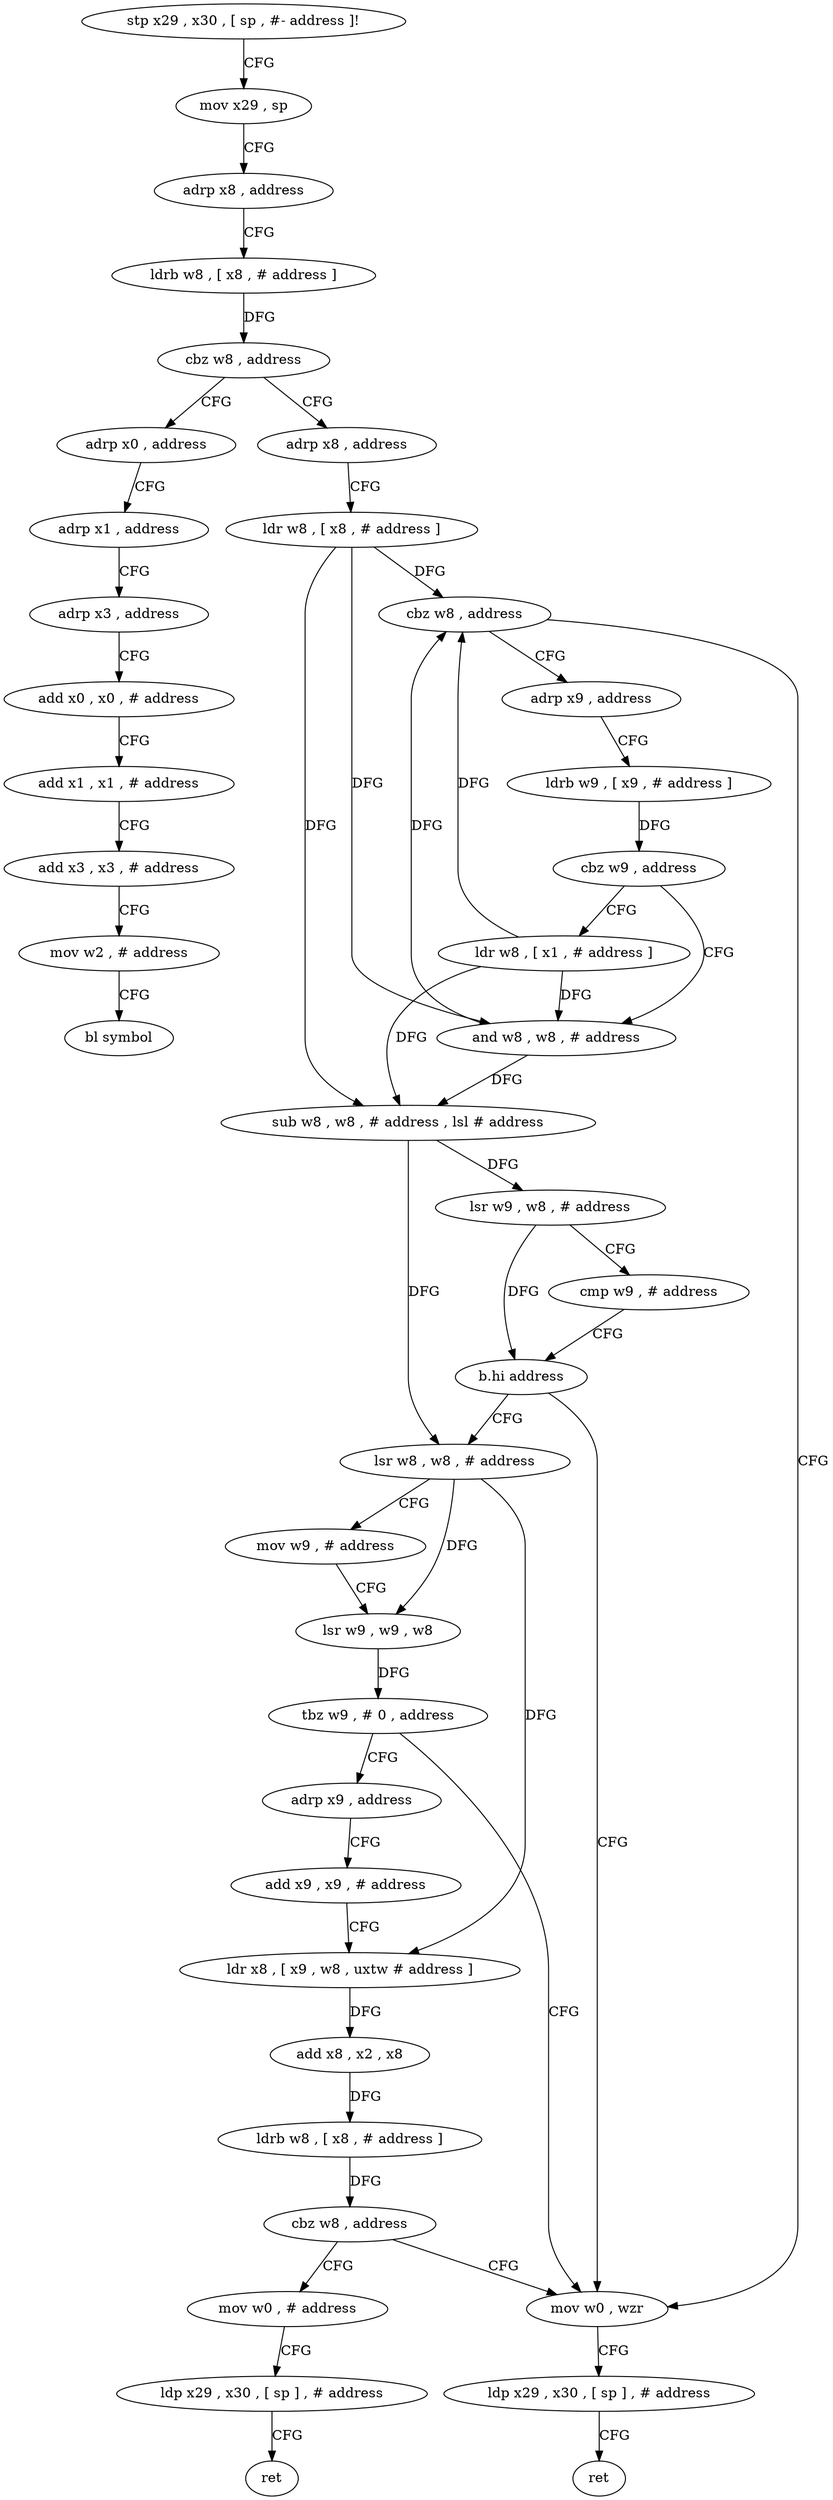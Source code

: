 digraph "func" {
"4216364" [label = "stp x29 , x30 , [ sp , #- address ]!" ]
"4216368" [label = "mov x29 , sp" ]
"4216372" [label = "adrp x8 , address" ]
"4216376" [label = "ldrb w8 , [ x8 , # address ]" ]
"4216380" [label = "cbz w8 , address" ]
"4216496" [label = "adrp x0 , address" ]
"4216384" [label = "adrp x8 , address" ]
"4216500" [label = "adrp x1 , address" ]
"4216504" [label = "adrp x3 , address" ]
"4216508" [label = "add x0 , x0 , # address" ]
"4216512" [label = "add x1 , x1 , # address" ]
"4216516" [label = "add x3 , x3 , # address" ]
"4216520" [label = "mov w2 , # address" ]
"4216524" [label = "bl symbol" ]
"4216388" [label = "ldr w8 , [ x8 , # address ]" ]
"4216392" [label = "cbz w8 , address" ]
"4216484" [label = "mov w0 , wzr" ]
"4216396" [label = "adrp x9 , address" ]
"4216488" [label = "ldp x29 , x30 , [ sp ] , # address" ]
"4216492" [label = "ret" ]
"4216400" [label = "ldrb w9 , [ x9 , # address ]" ]
"4216404" [label = "cbz w9 , address" ]
"4216412" [label = "and w8 , w8 , # address" ]
"4216408" [label = "ldr w8 , [ x1 , # address ]" ]
"4216416" [label = "sub w8 , w8 , # address , lsl # address" ]
"4216420" [label = "lsr w9 , w8 , # address" ]
"4216424" [label = "cmp w9 , # address" ]
"4216428" [label = "b.hi address" ]
"4216432" [label = "lsr w8 , w8 , # address" ]
"4216436" [label = "mov w9 , # address" ]
"4216440" [label = "lsr w9 , w9 , w8" ]
"4216444" [label = "tbz w9 , # 0 , address" ]
"4216448" [label = "adrp x9 , address" ]
"4216452" [label = "add x9 , x9 , # address" ]
"4216456" [label = "ldr x8 , [ x9 , w8 , uxtw # address ]" ]
"4216460" [label = "add x8 , x2 , x8" ]
"4216464" [label = "ldrb w8 , [ x8 , # address ]" ]
"4216468" [label = "cbz w8 , address" ]
"4216472" [label = "mov w0 , # address" ]
"4216476" [label = "ldp x29 , x30 , [ sp ] , # address" ]
"4216480" [label = "ret" ]
"4216364" -> "4216368" [ label = "CFG" ]
"4216368" -> "4216372" [ label = "CFG" ]
"4216372" -> "4216376" [ label = "CFG" ]
"4216376" -> "4216380" [ label = "DFG" ]
"4216380" -> "4216496" [ label = "CFG" ]
"4216380" -> "4216384" [ label = "CFG" ]
"4216496" -> "4216500" [ label = "CFG" ]
"4216384" -> "4216388" [ label = "CFG" ]
"4216500" -> "4216504" [ label = "CFG" ]
"4216504" -> "4216508" [ label = "CFG" ]
"4216508" -> "4216512" [ label = "CFG" ]
"4216512" -> "4216516" [ label = "CFG" ]
"4216516" -> "4216520" [ label = "CFG" ]
"4216520" -> "4216524" [ label = "CFG" ]
"4216388" -> "4216392" [ label = "DFG" ]
"4216388" -> "4216412" [ label = "DFG" ]
"4216388" -> "4216416" [ label = "DFG" ]
"4216392" -> "4216484" [ label = "CFG" ]
"4216392" -> "4216396" [ label = "CFG" ]
"4216484" -> "4216488" [ label = "CFG" ]
"4216396" -> "4216400" [ label = "CFG" ]
"4216488" -> "4216492" [ label = "CFG" ]
"4216400" -> "4216404" [ label = "DFG" ]
"4216404" -> "4216412" [ label = "CFG" ]
"4216404" -> "4216408" [ label = "CFG" ]
"4216412" -> "4216416" [ label = "DFG" ]
"4216412" -> "4216392" [ label = "DFG" ]
"4216408" -> "4216412" [ label = "DFG" ]
"4216408" -> "4216392" [ label = "DFG" ]
"4216408" -> "4216416" [ label = "DFG" ]
"4216416" -> "4216420" [ label = "DFG" ]
"4216416" -> "4216432" [ label = "DFG" ]
"4216420" -> "4216424" [ label = "CFG" ]
"4216420" -> "4216428" [ label = "DFG" ]
"4216424" -> "4216428" [ label = "CFG" ]
"4216428" -> "4216484" [ label = "CFG" ]
"4216428" -> "4216432" [ label = "CFG" ]
"4216432" -> "4216436" [ label = "CFG" ]
"4216432" -> "4216440" [ label = "DFG" ]
"4216432" -> "4216456" [ label = "DFG" ]
"4216436" -> "4216440" [ label = "CFG" ]
"4216440" -> "4216444" [ label = "DFG" ]
"4216444" -> "4216484" [ label = "CFG" ]
"4216444" -> "4216448" [ label = "CFG" ]
"4216448" -> "4216452" [ label = "CFG" ]
"4216452" -> "4216456" [ label = "CFG" ]
"4216456" -> "4216460" [ label = "DFG" ]
"4216460" -> "4216464" [ label = "DFG" ]
"4216464" -> "4216468" [ label = "DFG" ]
"4216468" -> "4216484" [ label = "CFG" ]
"4216468" -> "4216472" [ label = "CFG" ]
"4216472" -> "4216476" [ label = "CFG" ]
"4216476" -> "4216480" [ label = "CFG" ]
}
